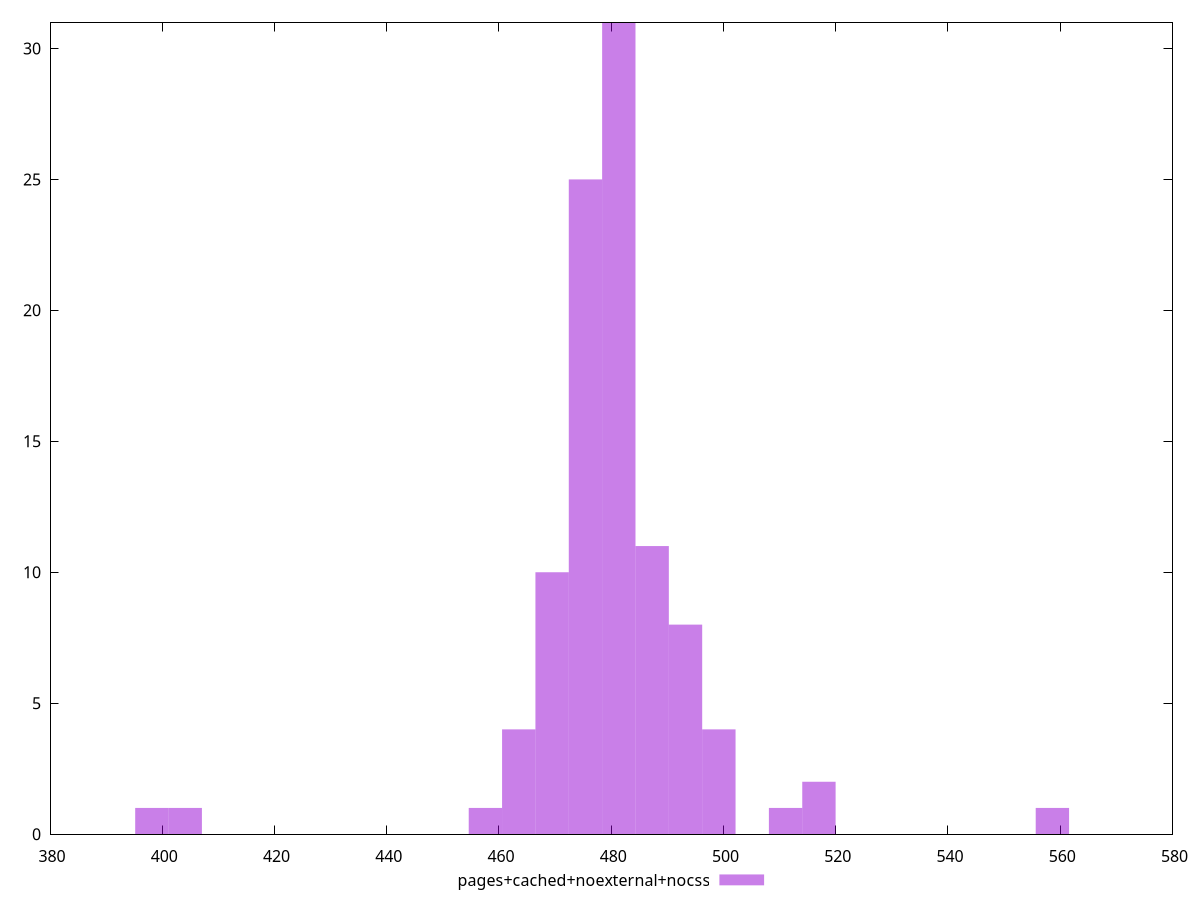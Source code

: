 $_pagesCachedNoexternalNocss <<EOF
487.2899198499488 11
481.34735985177866 31
493.2324798481189 8
499.17503984628894 4
475.40479985360855 25
463.51967985726833 4
469.46223985543844 10
457.5771198590982 1
511.06015984262916 1
404.0940798755673 1
558.60063982799 1
398.15151987739716 1
517.0027198407993 2
EOF
set key outside below
set terminal pngcairo
set output "report_00005_2020-11-02T22-26-11.212Z/mainthread-work-breakdown/pages+cached+noexternal+nocss//raw_hist.png"
set yrange [0:31]
set boxwidth 5.942559998170107
set style fill transparent solid 0.5 noborder
plot $_pagesCachedNoexternalNocss title "pages+cached+noexternal+nocss" with boxes ,